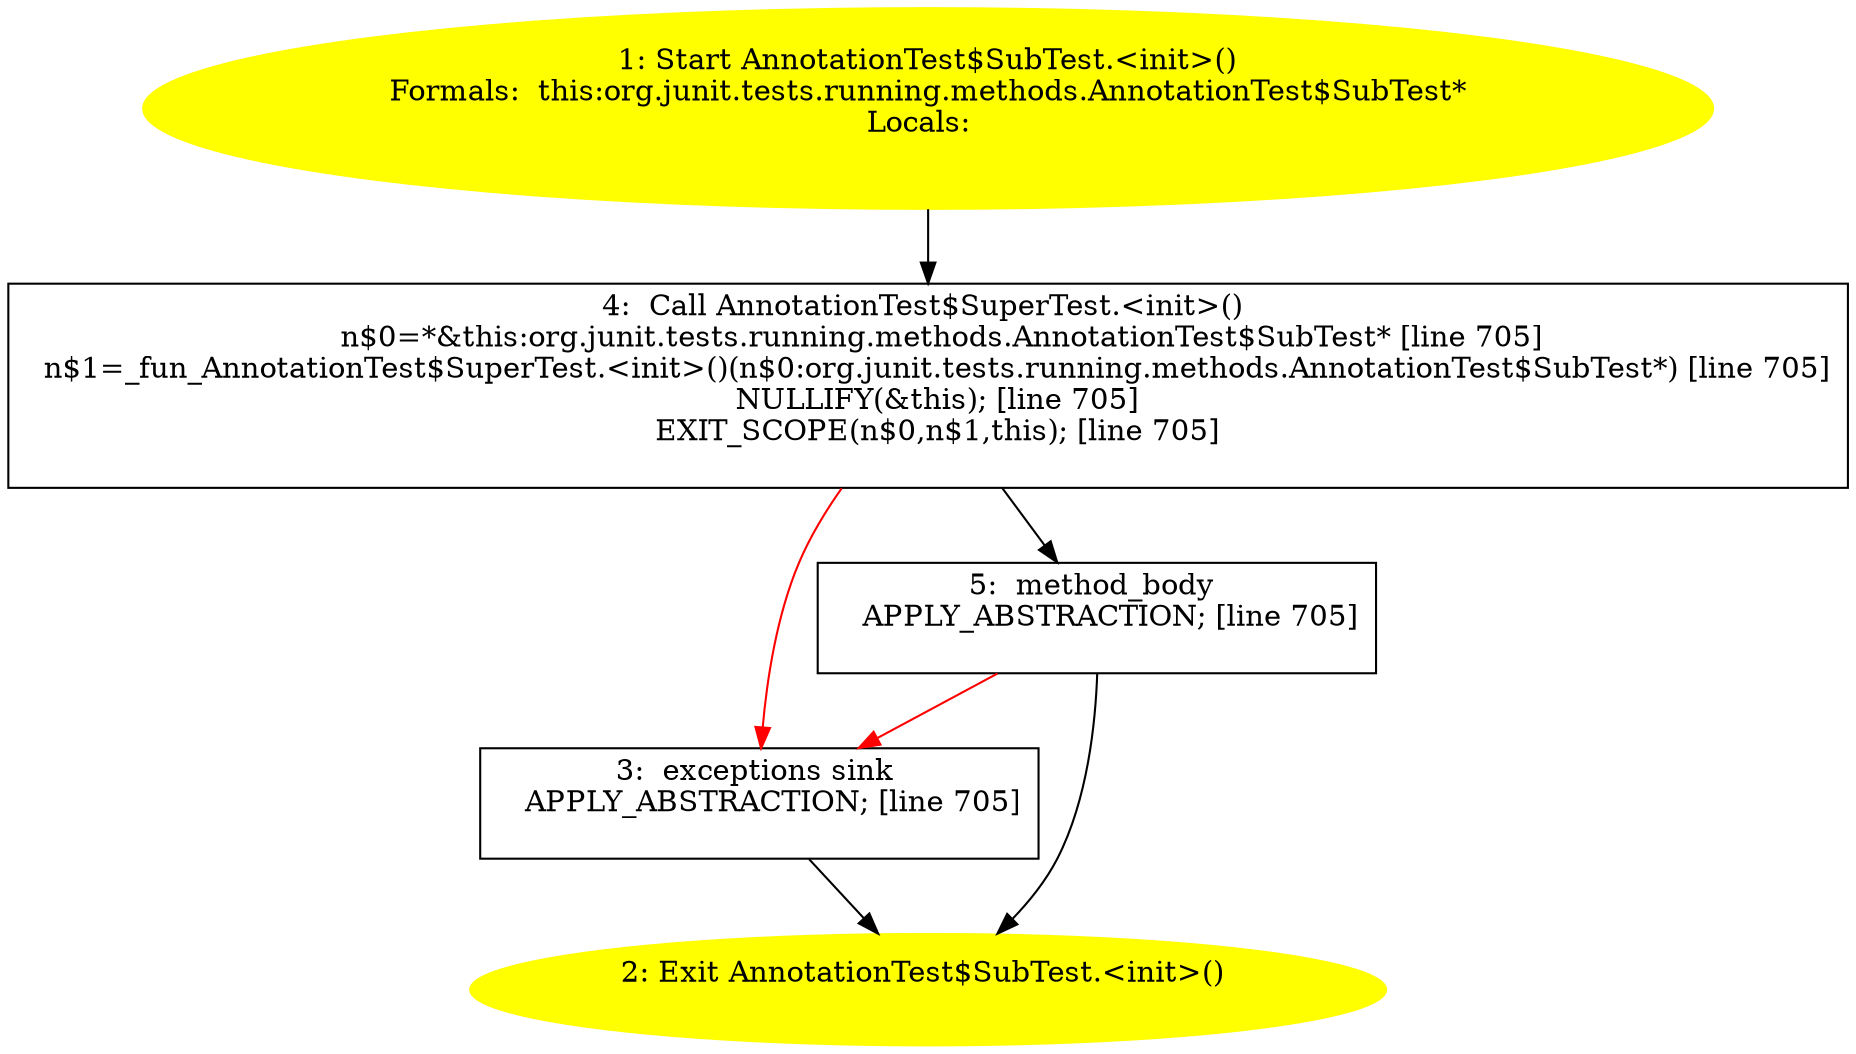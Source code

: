 /* @generated */
digraph cfg {
"org.junit.tests.running.methods.AnnotationTest$SubTest.<init>().aa9da70c3708e8dd2a6b0ad394a29925_1" [label="1: Start AnnotationTest$SubTest.<init>()\nFormals:  this:org.junit.tests.running.methods.AnnotationTest$SubTest*\nLocals:  \n  " color=yellow style=filled]
	

	 "org.junit.tests.running.methods.AnnotationTest$SubTest.<init>().aa9da70c3708e8dd2a6b0ad394a29925_1" -> "org.junit.tests.running.methods.AnnotationTest$SubTest.<init>().aa9da70c3708e8dd2a6b0ad394a29925_4" ;
"org.junit.tests.running.methods.AnnotationTest$SubTest.<init>().aa9da70c3708e8dd2a6b0ad394a29925_2" [label="2: Exit AnnotationTest$SubTest.<init>() \n  " color=yellow style=filled]
	

"org.junit.tests.running.methods.AnnotationTest$SubTest.<init>().aa9da70c3708e8dd2a6b0ad394a29925_3" [label="3:  exceptions sink \n   APPLY_ABSTRACTION; [line 705]\n " shape="box"]
	

	 "org.junit.tests.running.methods.AnnotationTest$SubTest.<init>().aa9da70c3708e8dd2a6b0ad394a29925_3" -> "org.junit.tests.running.methods.AnnotationTest$SubTest.<init>().aa9da70c3708e8dd2a6b0ad394a29925_2" ;
"org.junit.tests.running.methods.AnnotationTest$SubTest.<init>().aa9da70c3708e8dd2a6b0ad394a29925_4" [label="4:  Call AnnotationTest$SuperTest.<init>() \n   n$0=*&this:org.junit.tests.running.methods.AnnotationTest$SubTest* [line 705]\n  n$1=_fun_AnnotationTest$SuperTest.<init>()(n$0:org.junit.tests.running.methods.AnnotationTest$SubTest*) [line 705]\n  NULLIFY(&this); [line 705]\n  EXIT_SCOPE(n$0,n$1,this); [line 705]\n " shape="box"]
	

	 "org.junit.tests.running.methods.AnnotationTest$SubTest.<init>().aa9da70c3708e8dd2a6b0ad394a29925_4" -> "org.junit.tests.running.methods.AnnotationTest$SubTest.<init>().aa9da70c3708e8dd2a6b0ad394a29925_5" ;
	 "org.junit.tests.running.methods.AnnotationTest$SubTest.<init>().aa9da70c3708e8dd2a6b0ad394a29925_4" -> "org.junit.tests.running.methods.AnnotationTest$SubTest.<init>().aa9da70c3708e8dd2a6b0ad394a29925_3" [color="red" ];
"org.junit.tests.running.methods.AnnotationTest$SubTest.<init>().aa9da70c3708e8dd2a6b0ad394a29925_5" [label="5:  method_body \n   APPLY_ABSTRACTION; [line 705]\n " shape="box"]
	

	 "org.junit.tests.running.methods.AnnotationTest$SubTest.<init>().aa9da70c3708e8dd2a6b0ad394a29925_5" -> "org.junit.tests.running.methods.AnnotationTest$SubTest.<init>().aa9da70c3708e8dd2a6b0ad394a29925_2" ;
	 "org.junit.tests.running.methods.AnnotationTest$SubTest.<init>().aa9da70c3708e8dd2a6b0ad394a29925_5" -> "org.junit.tests.running.methods.AnnotationTest$SubTest.<init>().aa9da70c3708e8dd2a6b0ad394a29925_3" [color="red" ];
}
